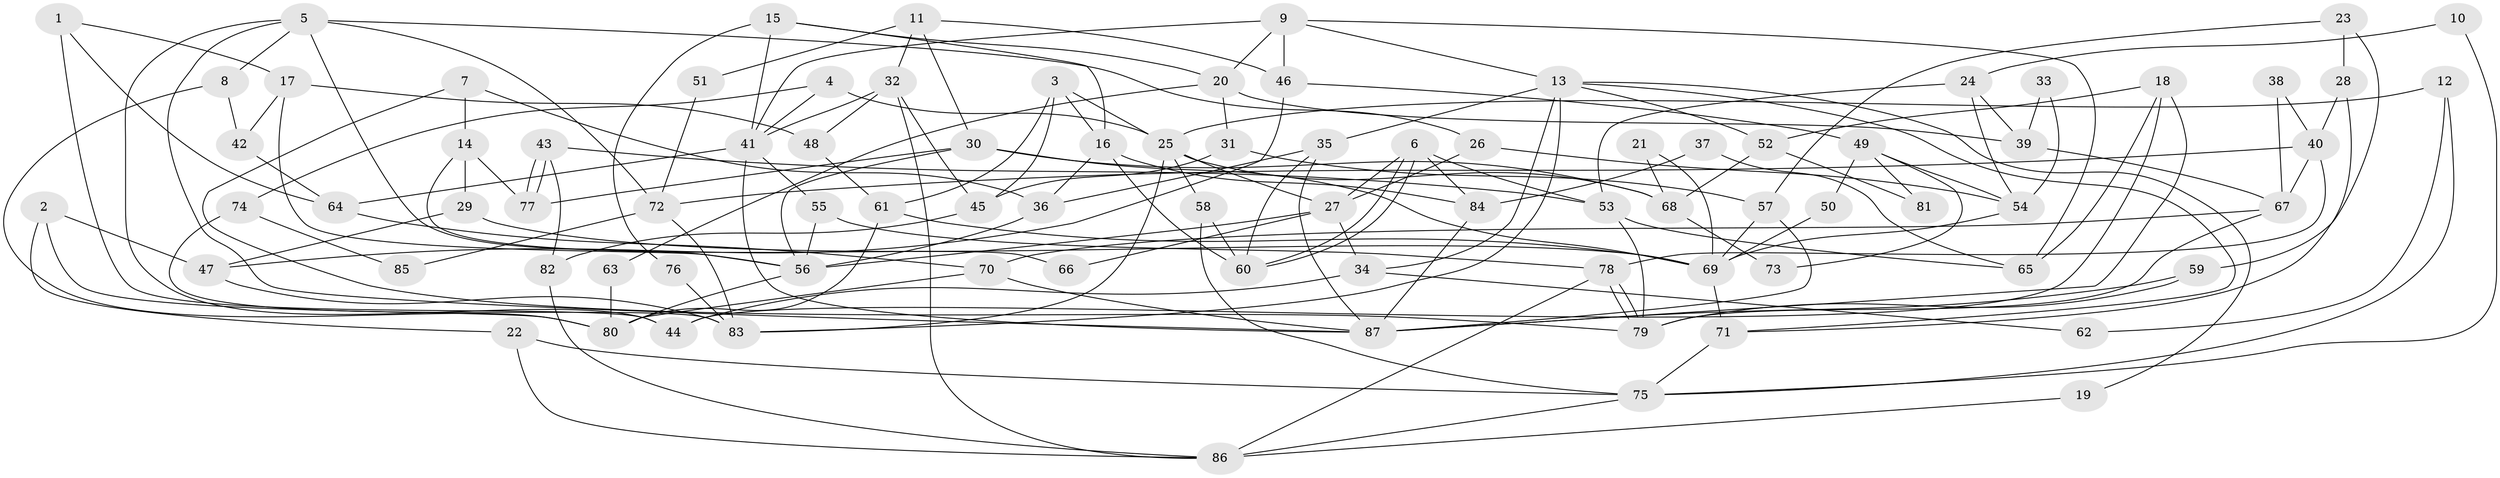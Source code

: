 // coarse degree distribution, {5: 0.14035087719298245, 3: 0.15789473684210525, 9: 0.03508771929824561, 7: 0.12280701754385964, 8: 0.08771929824561403, 6: 0.05263157894736842, 10: 0.03508771929824561, 4: 0.22807017543859648, 2: 0.14035087719298245}
// Generated by graph-tools (version 1.1) at 2025/23/03/03/25 07:23:58]
// undirected, 87 vertices, 174 edges
graph export_dot {
graph [start="1"]
  node [color=gray90,style=filled];
  1;
  2;
  3;
  4;
  5;
  6;
  7;
  8;
  9;
  10;
  11;
  12;
  13;
  14;
  15;
  16;
  17;
  18;
  19;
  20;
  21;
  22;
  23;
  24;
  25;
  26;
  27;
  28;
  29;
  30;
  31;
  32;
  33;
  34;
  35;
  36;
  37;
  38;
  39;
  40;
  41;
  42;
  43;
  44;
  45;
  46;
  47;
  48;
  49;
  50;
  51;
  52;
  53;
  54;
  55;
  56;
  57;
  58;
  59;
  60;
  61;
  62;
  63;
  64;
  65;
  66;
  67;
  68;
  69;
  70;
  71;
  72;
  73;
  74;
  75;
  76;
  77;
  78;
  79;
  80;
  81;
  82;
  83;
  84;
  85;
  86;
  87;
  1 -- 44;
  1 -- 64;
  1 -- 17;
  2 -- 80;
  2 -- 22;
  2 -- 47;
  3 -- 45;
  3 -- 25;
  3 -- 16;
  3 -- 61;
  4 -- 25;
  4 -- 41;
  4 -- 74;
  5 -- 72;
  5 -- 56;
  5 -- 8;
  5 -- 26;
  5 -- 44;
  5 -- 87;
  6 -- 60;
  6 -- 60;
  6 -- 27;
  6 -- 53;
  6 -- 84;
  7 -- 79;
  7 -- 36;
  7 -- 14;
  8 -- 42;
  8 -- 80;
  9 -- 46;
  9 -- 20;
  9 -- 13;
  9 -- 41;
  9 -- 65;
  10 -- 75;
  10 -- 24;
  11 -- 32;
  11 -- 30;
  11 -- 46;
  11 -- 51;
  12 -- 25;
  12 -- 75;
  12 -- 62;
  13 -- 34;
  13 -- 19;
  13 -- 35;
  13 -- 52;
  13 -- 71;
  13 -- 83;
  14 -- 77;
  14 -- 29;
  14 -- 66;
  15 -- 41;
  15 -- 16;
  15 -- 20;
  15 -- 76;
  16 -- 60;
  16 -- 36;
  16 -- 84;
  17 -- 56;
  17 -- 42;
  17 -- 48;
  18 -- 87;
  18 -- 65;
  18 -- 44;
  18 -- 52;
  19 -- 86;
  20 -- 39;
  20 -- 31;
  20 -- 63;
  21 -- 69;
  21 -- 68;
  22 -- 75;
  22 -- 86;
  23 -- 57;
  23 -- 28;
  23 -- 59;
  24 -- 53;
  24 -- 54;
  24 -- 39;
  25 -- 68;
  25 -- 83;
  25 -- 27;
  25 -- 58;
  26 -- 27;
  26 -- 54;
  27 -- 56;
  27 -- 34;
  27 -- 66;
  28 -- 71;
  28 -- 40;
  29 -- 69;
  29 -- 47;
  30 -- 56;
  30 -- 69;
  30 -- 68;
  30 -- 77;
  31 -- 57;
  31 -- 45;
  32 -- 41;
  32 -- 86;
  32 -- 45;
  32 -- 48;
  33 -- 54;
  33 -- 39;
  34 -- 44;
  34 -- 62;
  35 -- 87;
  35 -- 36;
  35 -- 60;
  36 -- 56;
  37 -- 84;
  37 -- 65;
  38 -- 67;
  38 -- 40;
  39 -- 67;
  40 -- 78;
  40 -- 67;
  40 -- 72;
  41 -- 87;
  41 -- 55;
  41 -- 64;
  42 -- 64;
  43 -- 77;
  43 -- 77;
  43 -- 53;
  43 -- 82;
  45 -- 82;
  46 -- 47;
  46 -- 49;
  47 -- 83;
  48 -- 61;
  49 -- 54;
  49 -- 50;
  49 -- 73;
  49 -- 81;
  50 -- 69;
  51 -- 72;
  52 -- 68;
  52 -- 81;
  53 -- 79;
  53 -- 65;
  54 -- 69;
  55 -- 56;
  55 -- 78;
  56 -- 80;
  57 -- 87;
  57 -- 69;
  58 -- 60;
  58 -- 75;
  59 -- 87;
  59 -- 79;
  61 -- 69;
  61 -- 80;
  63 -- 80;
  64 -- 70;
  67 -- 70;
  67 -- 79;
  68 -- 73;
  69 -- 71;
  70 -- 80;
  70 -- 87;
  71 -- 75;
  72 -- 83;
  72 -- 85;
  74 -- 83;
  74 -- 85;
  75 -- 86;
  76 -- 83;
  78 -- 79;
  78 -- 79;
  78 -- 86;
  82 -- 86;
  84 -- 87;
}
